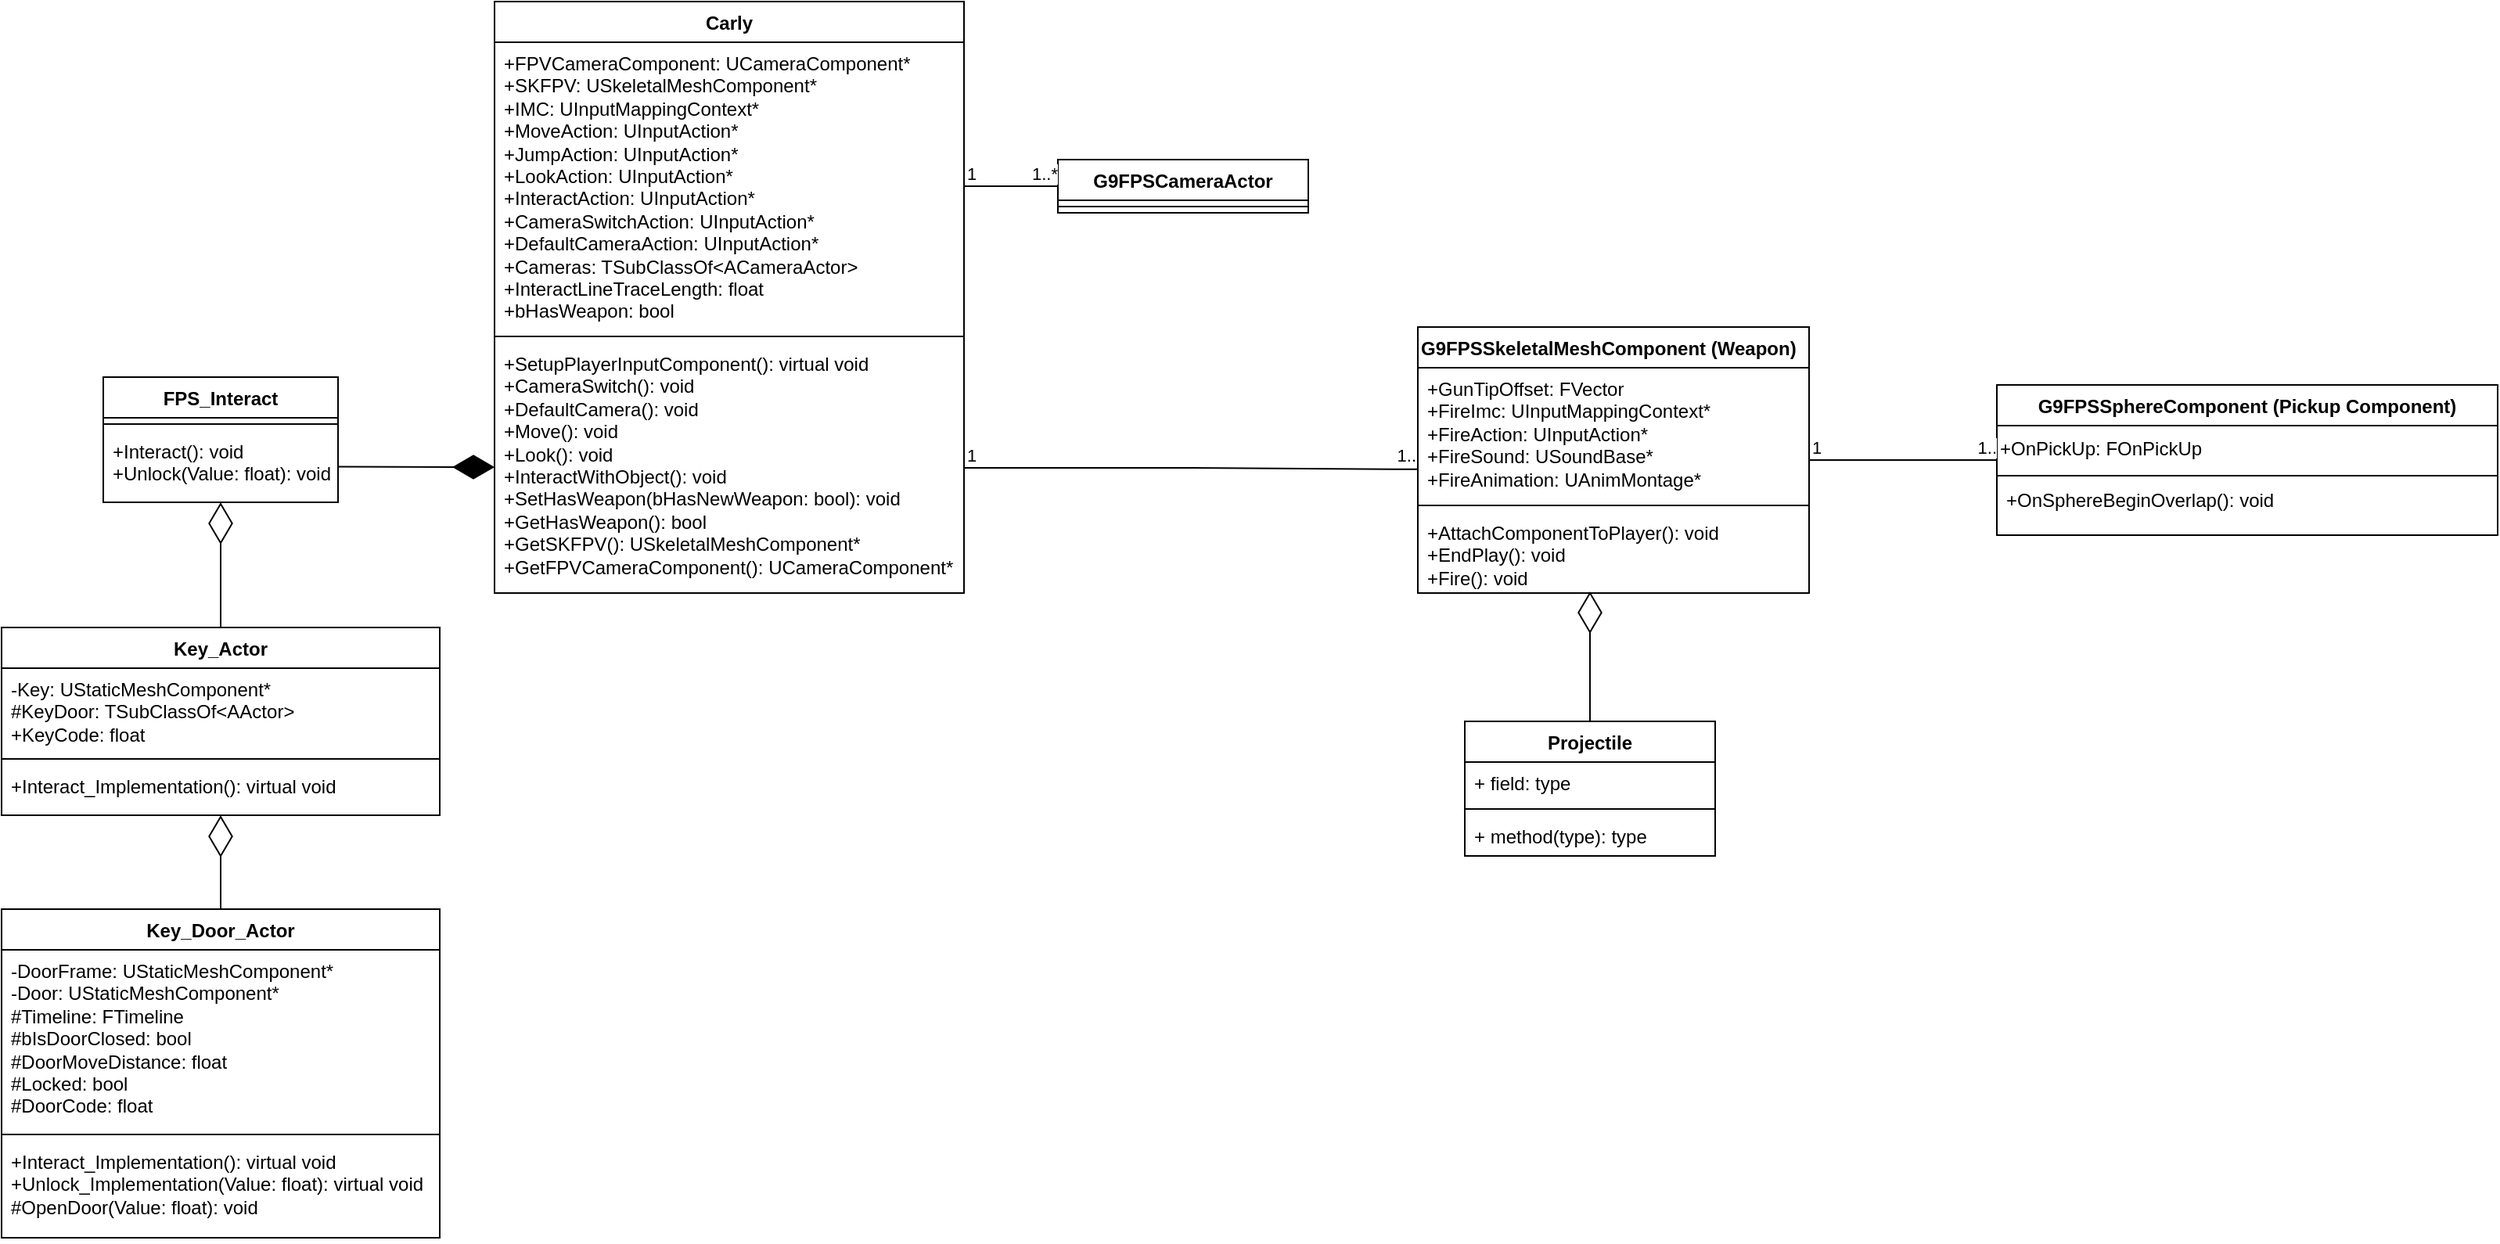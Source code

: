 <mxfile version="24.2.5" type="github">
  <diagram id="C5RBs43oDa-KdzZeNtuy" name="Page-1">
    <mxGraphModel dx="2442" dy="1518" grid="1" gridSize="10" guides="1" tooltips="1" connect="1" arrows="1" fold="1" page="1" pageScale="1" pageWidth="1920" pageHeight="1200" math="0" shadow="0">
      <root>
        <mxCell id="WIyWlLk6GJQsqaUBKTNV-0" />
        <mxCell id="WIyWlLk6GJQsqaUBKTNV-1" parent="WIyWlLk6GJQsqaUBKTNV-0" />
        <mxCell id="V3dzcObgZ_ysOxRRDQxj-25" value="G9FPSSkeletalMeshComponent (Weapon)" style="swimlane;fontStyle=1;align=left;verticalAlign=top;childLayout=stackLayout;horizontal=1;startSize=26;horizontalStack=0;resizeParent=1;resizeParentMax=0;resizeLast=0;collapsible=1;marginBottom=0;whiteSpace=wrap;html=1;" vertex="1" parent="WIyWlLk6GJQsqaUBKTNV-1">
          <mxGeometry x="1020" y="248" width="250" height="170" as="geometry" />
        </mxCell>
        <mxCell id="V3dzcObgZ_ysOxRRDQxj-26" value="+GunTipOffset: FVector&lt;div&gt;+FireImc: UInputMappingContext*&lt;/div&gt;&lt;div&gt;+FireAction: UInputAction*&lt;/div&gt;&lt;div&gt;+FireSound: USoundBase*&lt;/div&gt;&lt;div&gt;+FireAnimation: UAnimMontage*&lt;/div&gt;" style="text;strokeColor=none;fillColor=none;align=left;verticalAlign=top;spacingLeft=4;spacingRight=4;overflow=hidden;rotatable=0;points=[[0,0.5],[1,0.5]];portConstraint=eastwest;whiteSpace=wrap;html=1;" vertex="1" parent="V3dzcObgZ_ysOxRRDQxj-25">
          <mxGeometry y="26" width="250" height="84" as="geometry" />
        </mxCell>
        <mxCell id="V3dzcObgZ_ysOxRRDQxj-27" value="" style="line;strokeWidth=1;fillColor=none;align=left;verticalAlign=middle;spacingTop=-1;spacingLeft=3;spacingRight=3;rotatable=0;labelPosition=right;points=[];portConstraint=eastwest;strokeColor=inherit;" vertex="1" parent="V3dzcObgZ_ysOxRRDQxj-25">
          <mxGeometry y="110" width="250" height="8" as="geometry" />
        </mxCell>
        <mxCell id="V3dzcObgZ_ysOxRRDQxj-28" value="+AttachComponentToPlayer(): void&lt;div&gt;+EndPlay(): void&lt;/div&gt;&lt;div&gt;+Fire(): void&lt;/div&gt;" style="text;strokeColor=none;fillColor=none;align=left;verticalAlign=top;spacingLeft=4;spacingRight=4;overflow=hidden;rotatable=0;points=[[0,0.5],[1,0.5]];portConstraint=eastwest;whiteSpace=wrap;html=1;" vertex="1" parent="V3dzcObgZ_ysOxRRDQxj-25">
          <mxGeometry y="118" width="250" height="52" as="geometry" />
        </mxCell>
        <mxCell id="V3dzcObgZ_ysOxRRDQxj-29" value="G9FPSSphereComponent (Pickup Component)" style="swimlane;fontStyle=1;align=center;verticalAlign=top;childLayout=stackLayout;horizontal=1;startSize=26;horizontalStack=0;resizeParent=1;resizeParentMax=0;resizeLast=0;collapsible=1;marginBottom=0;whiteSpace=wrap;html=1;" vertex="1" parent="WIyWlLk6GJQsqaUBKTNV-1">
          <mxGeometry x="1390" y="285" width="320" height="96" as="geometry" />
        </mxCell>
        <mxCell id="V3dzcObgZ_ysOxRRDQxj-34" value="+OnPickUp: FOnPickUp" style="text;html=1;align=left;verticalAlign=middle;resizable=0;points=[];autosize=1;strokeColor=none;fillColor=none;" vertex="1" parent="V3dzcObgZ_ysOxRRDQxj-29">
          <mxGeometry y="26" width="320" height="30" as="geometry" />
        </mxCell>
        <mxCell id="V3dzcObgZ_ysOxRRDQxj-31" value="" style="line;strokeWidth=1;fillColor=none;align=left;verticalAlign=middle;spacingTop=-1;spacingLeft=3;spacingRight=3;rotatable=0;labelPosition=right;points=[];portConstraint=eastwest;strokeColor=inherit;" vertex="1" parent="V3dzcObgZ_ysOxRRDQxj-29">
          <mxGeometry y="56" width="320" height="4" as="geometry" />
        </mxCell>
        <mxCell id="V3dzcObgZ_ysOxRRDQxj-32" value="+OnSphereBeginOverlap(): void" style="text;strokeColor=none;fillColor=none;align=left;verticalAlign=top;spacingLeft=4;spacingRight=4;overflow=hidden;rotatable=0;points=[[0,0.5],[1,0.5]];portConstraint=eastwest;whiteSpace=wrap;html=1;" vertex="1" parent="V3dzcObgZ_ysOxRRDQxj-29">
          <mxGeometry y="60" width="320" height="36" as="geometry" />
        </mxCell>
        <mxCell id="V3dzcObgZ_ysOxRRDQxj-35" value="Key_Actor" style="swimlane;fontStyle=1;align=center;verticalAlign=top;childLayout=stackLayout;horizontal=1;startSize=26;horizontalStack=0;resizeParent=1;resizeParentMax=0;resizeLast=0;collapsible=1;marginBottom=0;whiteSpace=wrap;html=1;" vertex="1" parent="WIyWlLk6GJQsqaUBKTNV-1">
          <mxGeometry x="115" y="440" width="280" height="120" as="geometry" />
        </mxCell>
        <mxCell id="V3dzcObgZ_ysOxRRDQxj-36" value="-Key: UStaticMeshComponent*&lt;div&gt;#KeyDoor: TSubClassOf&amp;lt;AActor&amp;gt;&lt;/div&gt;&lt;div&gt;+KeyCode: float&lt;/div&gt;" style="text;strokeColor=none;fillColor=none;align=left;verticalAlign=top;spacingLeft=4;spacingRight=4;overflow=hidden;rotatable=0;points=[[0,0.5],[1,0.5]];portConstraint=eastwest;whiteSpace=wrap;html=1;" vertex="1" parent="V3dzcObgZ_ysOxRRDQxj-35">
          <mxGeometry y="26" width="280" height="54" as="geometry" />
        </mxCell>
        <mxCell id="V3dzcObgZ_ysOxRRDQxj-37" value="" style="line;strokeWidth=1;fillColor=none;align=left;verticalAlign=middle;spacingTop=-1;spacingLeft=3;spacingRight=3;rotatable=0;labelPosition=right;points=[];portConstraint=eastwest;strokeColor=inherit;" vertex="1" parent="V3dzcObgZ_ysOxRRDQxj-35">
          <mxGeometry y="80" width="280" height="8" as="geometry" />
        </mxCell>
        <mxCell id="V3dzcObgZ_ysOxRRDQxj-38" value="+Interact_Implementation(): virtual void&lt;div&gt;&lt;br&gt;&lt;/div&gt;" style="text;strokeColor=none;fillColor=none;align=left;verticalAlign=top;spacingLeft=4;spacingRight=4;overflow=hidden;rotatable=0;points=[[0,0.5],[1,0.5]];portConstraint=eastwest;whiteSpace=wrap;html=1;" vertex="1" parent="V3dzcObgZ_ysOxRRDQxj-35">
          <mxGeometry y="88" width="280" height="32" as="geometry" />
        </mxCell>
        <mxCell id="V3dzcObgZ_ysOxRRDQxj-39" value="Key_Door_Actor" style="swimlane;fontStyle=1;align=center;verticalAlign=top;childLayout=stackLayout;horizontal=1;startSize=26;horizontalStack=0;resizeParent=1;resizeParentMax=0;resizeLast=0;collapsible=1;marginBottom=0;whiteSpace=wrap;html=1;" vertex="1" parent="WIyWlLk6GJQsqaUBKTNV-1">
          <mxGeometry x="115" y="620" width="280" height="210" as="geometry" />
        </mxCell>
        <mxCell id="V3dzcObgZ_ysOxRRDQxj-40" value="-DoorFrame: UStaticMeshComponent*&lt;div&gt;-Door: UStaticMeshComponent*&lt;/div&gt;&lt;div&gt;#Timeline: FTimeline&lt;/div&gt;&lt;div&gt;#bIsDoorClosed: bool&lt;/div&gt;&lt;div&gt;#DoorMoveDistance: float&lt;/div&gt;&lt;div&gt;#Locked: bool&lt;/div&gt;&lt;div&gt;#DoorCode: float&lt;/div&gt;" style="text;strokeColor=none;fillColor=none;align=left;verticalAlign=top;spacingLeft=4;spacingRight=4;overflow=hidden;rotatable=0;points=[[0,0.5],[1,0.5]];portConstraint=eastwest;whiteSpace=wrap;html=1;" vertex="1" parent="V3dzcObgZ_ysOxRRDQxj-39">
          <mxGeometry y="26" width="280" height="114" as="geometry" />
        </mxCell>
        <mxCell id="V3dzcObgZ_ysOxRRDQxj-41" value="" style="line;strokeWidth=1;fillColor=none;align=left;verticalAlign=middle;spacingTop=-1;spacingLeft=3;spacingRight=3;rotatable=0;labelPosition=right;points=[];portConstraint=eastwest;strokeColor=inherit;" vertex="1" parent="V3dzcObgZ_ysOxRRDQxj-39">
          <mxGeometry y="140" width="280" height="8" as="geometry" />
        </mxCell>
        <mxCell id="V3dzcObgZ_ysOxRRDQxj-42" value="+Interact_Implementation(): virtual void&lt;div&gt;+Unlock_Implementation(Value: float): virtual void&lt;/div&gt;&lt;div&gt;#OpenDoor(Value: float): void&lt;/div&gt;" style="text;strokeColor=none;fillColor=none;align=left;verticalAlign=top;spacingLeft=4;spacingRight=4;overflow=hidden;rotatable=0;points=[[0,0.5],[1,0.5]];portConstraint=eastwest;whiteSpace=wrap;html=1;" vertex="1" parent="V3dzcObgZ_ysOxRRDQxj-39">
          <mxGeometry y="148" width="280" height="62" as="geometry" />
        </mxCell>
        <mxCell id="V3dzcObgZ_ysOxRRDQxj-44" value="Carly" style="swimlane;fontStyle=1;align=center;verticalAlign=top;childLayout=stackLayout;horizontal=1;startSize=26;horizontalStack=0;resizeParent=1;resizeParentMax=0;resizeLast=0;collapsible=1;marginBottom=0;whiteSpace=wrap;html=1;" vertex="1" parent="WIyWlLk6GJQsqaUBKTNV-1">
          <mxGeometry x="430" y="40" width="300" height="378" as="geometry" />
        </mxCell>
        <mxCell id="V3dzcObgZ_ysOxRRDQxj-45" value="+FPVCameraComponent: UCameraComponent*&lt;div&gt;+SKFPV: USkeletalMeshComponent*&lt;/div&gt;&lt;div&gt;+IMC: UInputMappingContext*&lt;/div&gt;&lt;div&gt;+MoveAction:&amp;nbsp;&lt;span style=&quot;background-color: initial;&quot;&gt;UInputAction*&lt;/span&gt;&lt;/div&gt;&lt;div&gt;&lt;span style=&quot;background-color: initial;&quot;&gt;+JumpAction:&amp;nbsp;&lt;/span&gt;&lt;span style=&quot;background-color: initial;&quot;&gt;UInputAction*&lt;/span&gt;&lt;/div&gt;&lt;div&gt;&lt;span style=&quot;background-color: initial;&quot;&gt;+LookAction:&amp;nbsp;&lt;/span&gt;&lt;span style=&quot;background-color: initial;&quot;&gt;UInputAction*&lt;/span&gt;&lt;/div&gt;&lt;div&gt;&lt;span style=&quot;background-color: initial;&quot;&gt;+InteractAction:&amp;nbsp;&lt;/span&gt;&lt;span style=&quot;background-color: initial;&quot;&gt;UInputAction*&lt;/span&gt;&lt;/div&gt;&lt;div&gt;&lt;span style=&quot;background-color: initial;&quot;&gt;+CameraSwitchAction:&amp;nbsp;&lt;/span&gt;&lt;span style=&quot;background-color: initial;&quot;&gt;UInputAction*&lt;/span&gt;&lt;/div&gt;&lt;div&gt;&lt;span style=&quot;background-color: initial;&quot;&gt;+DefaultCameraAction:&amp;nbsp;&lt;/span&gt;&lt;span style=&quot;background-color: initial;&quot;&gt;UInputAction*&lt;/span&gt;&lt;/div&gt;&lt;div&gt;+Cameras: TSubClassOf&amp;lt;ACameraActor&amp;gt;&lt;/div&gt;&lt;div&gt;+InteractLineTraceLength: float&lt;/div&gt;&lt;div&gt;+bHasWeapon: bool&lt;/div&gt;" style="text;strokeColor=none;fillColor=none;align=left;verticalAlign=top;spacingLeft=4;spacingRight=4;overflow=hidden;rotatable=0;points=[[0,0.5],[1,0.5]];portConstraint=eastwest;whiteSpace=wrap;html=1;" vertex="1" parent="V3dzcObgZ_ysOxRRDQxj-44">
          <mxGeometry y="26" width="300" height="184" as="geometry" />
        </mxCell>
        <mxCell id="V3dzcObgZ_ysOxRRDQxj-46" value="" style="line;strokeWidth=1;fillColor=none;align=left;verticalAlign=middle;spacingTop=-1;spacingLeft=3;spacingRight=3;rotatable=0;labelPosition=right;points=[];portConstraint=eastwest;strokeColor=inherit;" vertex="1" parent="V3dzcObgZ_ysOxRRDQxj-44">
          <mxGeometry y="210" width="300" height="8" as="geometry" />
        </mxCell>
        <mxCell id="V3dzcObgZ_ysOxRRDQxj-47" value="+SetupPlayerInputComponent(): virtual void&lt;div&gt;+CameraSwitch(): void&lt;/div&gt;&lt;div&gt;+DefaultCamera(): void&lt;/div&gt;&lt;div&gt;+Move(): void&lt;/div&gt;&lt;div&gt;+Look(): void&lt;/div&gt;&lt;div&gt;+InteractWithObject(): void&lt;/div&gt;&lt;div&gt;+SetHasWeapon(bHasNewWeapon: bool): void&lt;/div&gt;&lt;div&gt;+GetHasWeapon(): bool&lt;/div&gt;&lt;div&gt;+GetSKFPV(): USkeletalMeshComponent*&lt;/div&gt;&lt;div&gt;+GetFPVCameraComponent(): UCameraComponent*&lt;/div&gt;" style="text;strokeColor=none;fillColor=none;align=left;verticalAlign=top;spacingLeft=4;spacingRight=4;overflow=hidden;rotatable=0;points=[[0,0.5],[1,0.5]];portConstraint=eastwest;whiteSpace=wrap;html=1;" vertex="1" parent="V3dzcObgZ_ysOxRRDQxj-44">
          <mxGeometry y="218" width="300" height="160" as="geometry" />
        </mxCell>
        <mxCell id="V3dzcObgZ_ysOxRRDQxj-48" value="FPS_Interact" style="swimlane;fontStyle=1;align=center;verticalAlign=top;childLayout=stackLayout;horizontal=1;startSize=26;horizontalStack=0;resizeParent=1;resizeParentMax=0;resizeLast=0;collapsible=1;marginBottom=0;whiteSpace=wrap;html=1;" vertex="1" parent="WIyWlLk6GJQsqaUBKTNV-1">
          <mxGeometry x="180" y="280" width="150" height="80" as="geometry" />
        </mxCell>
        <mxCell id="V3dzcObgZ_ysOxRRDQxj-50" value="" style="line;strokeWidth=1;fillColor=none;align=left;verticalAlign=middle;spacingTop=-1;spacingLeft=3;spacingRight=3;rotatable=0;labelPosition=right;points=[];portConstraint=eastwest;strokeColor=inherit;" vertex="1" parent="V3dzcObgZ_ysOxRRDQxj-48">
          <mxGeometry y="26" width="150" height="8" as="geometry" />
        </mxCell>
        <mxCell id="V3dzcObgZ_ysOxRRDQxj-51" value="+Interact(): void&lt;div&gt;+Unlock(Value: float): void&lt;/div&gt;" style="text;strokeColor=none;fillColor=none;align=left;verticalAlign=top;spacingLeft=4;spacingRight=4;overflow=hidden;rotatable=0;points=[[0,0.5],[1,0.5]];portConstraint=eastwest;whiteSpace=wrap;html=1;" vertex="1" parent="V3dzcObgZ_ysOxRRDQxj-48">
          <mxGeometry y="34" width="150" height="46" as="geometry" />
        </mxCell>
        <mxCell id="V3dzcObgZ_ysOxRRDQxj-52" value="G9FPSCameraActor" style="swimlane;fontStyle=1;align=center;verticalAlign=top;childLayout=stackLayout;horizontal=1;startSize=26;horizontalStack=0;resizeParent=1;resizeParentMax=0;resizeLast=0;collapsible=1;marginBottom=0;whiteSpace=wrap;html=1;" vertex="1" parent="WIyWlLk6GJQsqaUBKTNV-1">
          <mxGeometry x="790" y="141" width="160" height="34" as="geometry" />
        </mxCell>
        <mxCell id="V3dzcObgZ_ysOxRRDQxj-54" value="" style="line;strokeWidth=1;fillColor=none;align=left;verticalAlign=middle;spacingTop=-1;spacingLeft=3;spacingRight=3;rotatable=0;labelPosition=right;points=[];portConstraint=eastwest;strokeColor=inherit;" vertex="1" parent="V3dzcObgZ_ysOxRRDQxj-52">
          <mxGeometry y="26" width="160" height="8" as="geometry" />
        </mxCell>
        <mxCell id="V3dzcObgZ_ysOxRRDQxj-57" value="" style="endArrow=none;html=1;edgeStyle=orthogonalEdgeStyle;rounded=0;entryX=0;entryY=0.5;entryDx=0;entryDy=0;exitX=1;exitY=0.5;exitDx=0;exitDy=0;" edge="1" parent="WIyWlLk6GJQsqaUBKTNV-1" source="V3dzcObgZ_ysOxRRDQxj-45" target="V3dzcObgZ_ysOxRRDQxj-52">
          <mxGeometry relative="1" as="geometry">
            <mxPoint x="720" y="100" as="sourcePoint" />
            <mxPoint x="880" y="100" as="targetPoint" />
          </mxGeometry>
        </mxCell>
        <mxCell id="V3dzcObgZ_ysOxRRDQxj-58" value="1" style="edgeLabel;resizable=0;html=1;align=left;verticalAlign=bottom;" connectable="0" vertex="1" parent="V3dzcObgZ_ysOxRRDQxj-57">
          <mxGeometry x="-1" relative="1" as="geometry" />
        </mxCell>
        <mxCell id="V3dzcObgZ_ysOxRRDQxj-59" value="1..*" style="edgeLabel;resizable=0;html=1;align=right;verticalAlign=bottom;" connectable="0" vertex="1" parent="V3dzcObgZ_ysOxRRDQxj-57">
          <mxGeometry x="1" relative="1" as="geometry" />
        </mxCell>
        <mxCell id="V3dzcObgZ_ysOxRRDQxj-60" value="" style="endArrow=none;html=1;edgeStyle=orthogonalEdgeStyle;rounded=0;exitX=1;exitY=0.5;exitDx=0;exitDy=0;entryX=-0.002;entryY=0.773;entryDx=0;entryDy=0;entryPerimeter=0;" edge="1" parent="WIyWlLk6GJQsqaUBKTNV-1" source="V3dzcObgZ_ysOxRRDQxj-47" target="V3dzcObgZ_ysOxRRDQxj-26">
          <mxGeometry relative="1" as="geometry">
            <mxPoint x="720" y="370" as="sourcePoint" />
            <mxPoint x="880" y="370" as="targetPoint" />
          </mxGeometry>
        </mxCell>
        <mxCell id="V3dzcObgZ_ysOxRRDQxj-61" value="1" style="edgeLabel;resizable=0;html=1;align=left;verticalAlign=bottom;" connectable="0" vertex="1" parent="V3dzcObgZ_ysOxRRDQxj-60">
          <mxGeometry x="-1" relative="1" as="geometry" />
        </mxCell>
        <mxCell id="V3dzcObgZ_ysOxRRDQxj-62" value="1.." style="edgeLabel;resizable=0;html=1;align=right;verticalAlign=bottom;" connectable="0" vertex="1" parent="V3dzcObgZ_ysOxRRDQxj-60">
          <mxGeometry x="1" relative="1" as="geometry" />
        </mxCell>
        <mxCell id="V3dzcObgZ_ysOxRRDQxj-63" value="Projectile" style="swimlane;fontStyle=1;align=center;verticalAlign=top;childLayout=stackLayout;horizontal=1;startSize=26;horizontalStack=0;resizeParent=1;resizeParentMax=0;resizeLast=0;collapsible=1;marginBottom=0;whiteSpace=wrap;html=1;" vertex="1" parent="WIyWlLk6GJQsqaUBKTNV-1">
          <mxGeometry x="1050" y="500" width="160" height="86" as="geometry" />
        </mxCell>
        <mxCell id="V3dzcObgZ_ysOxRRDQxj-64" value="+ field: type" style="text;strokeColor=none;fillColor=none;align=left;verticalAlign=top;spacingLeft=4;spacingRight=4;overflow=hidden;rotatable=0;points=[[0,0.5],[1,0.5]];portConstraint=eastwest;whiteSpace=wrap;html=1;" vertex="1" parent="V3dzcObgZ_ysOxRRDQxj-63">
          <mxGeometry y="26" width="160" height="26" as="geometry" />
        </mxCell>
        <mxCell id="V3dzcObgZ_ysOxRRDQxj-65" value="" style="line;strokeWidth=1;fillColor=none;align=left;verticalAlign=middle;spacingTop=-1;spacingLeft=3;spacingRight=3;rotatable=0;labelPosition=right;points=[];portConstraint=eastwest;strokeColor=inherit;" vertex="1" parent="V3dzcObgZ_ysOxRRDQxj-63">
          <mxGeometry y="52" width="160" height="8" as="geometry" />
        </mxCell>
        <mxCell id="V3dzcObgZ_ysOxRRDQxj-66" value="+ method(type): type" style="text;strokeColor=none;fillColor=none;align=left;verticalAlign=top;spacingLeft=4;spacingRight=4;overflow=hidden;rotatable=0;points=[[0,0.5],[1,0.5]];portConstraint=eastwest;whiteSpace=wrap;html=1;" vertex="1" parent="V3dzcObgZ_ysOxRRDQxj-63">
          <mxGeometry y="60" width="160" height="26" as="geometry" />
        </mxCell>
        <mxCell id="V3dzcObgZ_ysOxRRDQxj-67" value="" style="endArrow=diamondThin;endFill=0;endSize=24;html=1;rounded=0;exitX=0.5;exitY=0;exitDx=0;exitDy=0;entryX=0.44;entryY=0.981;entryDx=0;entryDy=0;entryPerimeter=0;" edge="1" parent="WIyWlLk6GJQsqaUBKTNV-1" source="V3dzcObgZ_ysOxRRDQxj-63" target="V3dzcObgZ_ysOxRRDQxj-28">
          <mxGeometry width="160" relative="1" as="geometry">
            <mxPoint x="1055.52" y="470.65" as="sourcePoint" />
            <mxPoint x="1060" y="400" as="targetPoint" />
          </mxGeometry>
        </mxCell>
        <mxCell id="V3dzcObgZ_ysOxRRDQxj-68" value="" style="endArrow=diamondThin;endFill=1;endSize=24;html=1;rounded=0;" edge="1" parent="WIyWlLk6GJQsqaUBKTNV-1" source="V3dzcObgZ_ysOxRRDQxj-51" target="V3dzcObgZ_ysOxRRDQxj-47">
          <mxGeometry width="160" relative="1" as="geometry">
            <mxPoint x="460" y="400" as="sourcePoint" />
            <mxPoint x="620" y="400" as="targetPoint" />
          </mxGeometry>
        </mxCell>
        <mxCell id="V3dzcObgZ_ysOxRRDQxj-70" value="" style="endArrow=diamondThin;endFill=0;endSize=24;html=1;rounded=0;" edge="1" parent="WIyWlLk6GJQsqaUBKTNV-1" source="V3dzcObgZ_ysOxRRDQxj-35" target="V3dzcObgZ_ysOxRRDQxj-51">
          <mxGeometry width="160" relative="1" as="geometry">
            <mxPoint x="240" y="380.0" as="sourcePoint" />
            <mxPoint x="241.8" y="283.772" as="targetPoint" />
          </mxGeometry>
        </mxCell>
        <mxCell id="V3dzcObgZ_ysOxRRDQxj-71" value="" style="endArrow=diamondThin;endFill=0;endSize=24;html=1;rounded=0;" edge="1" parent="WIyWlLk6GJQsqaUBKTNV-1" source="V3dzcObgZ_ysOxRRDQxj-39" target="V3dzcObgZ_ysOxRRDQxj-38">
          <mxGeometry width="160" relative="1" as="geometry">
            <mxPoint x="440" y="640" as="sourcePoint" />
            <mxPoint x="600" y="640" as="targetPoint" />
          </mxGeometry>
        </mxCell>
        <mxCell id="V3dzcObgZ_ysOxRRDQxj-74" value="" style="endArrow=none;html=1;edgeStyle=orthogonalEdgeStyle;rounded=0;" edge="1" parent="WIyWlLk6GJQsqaUBKTNV-1" source="V3dzcObgZ_ysOxRRDQxj-25" target="V3dzcObgZ_ysOxRRDQxj-29">
          <mxGeometry relative="1" as="geometry">
            <mxPoint x="1290" y="450" as="sourcePoint" />
            <mxPoint x="1450" y="450" as="targetPoint" />
          </mxGeometry>
        </mxCell>
        <mxCell id="V3dzcObgZ_ysOxRRDQxj-75" value="1" style="edgeLabel;resizable=0;html=1;align=left;verticalAlign=bottom;" connectable="0" vertex="1" parent="V3dzcObgZ_ysOxRRDQxj-74">
          <mxGeometry x="-1" relative="1" as="geometry" />
        </mxCell>
        <mxCell id="V3dzcObgZ_ysOxRRDQxj-76" value="1.." style="edgeLabel;resizable=0;html=1;align=right;verticalAlign=bottom;" connectable="0" vertex="1" parent="V3dzcObgZ_ysOxRRDQxj-74">
          <mxGeometry x="1" relative="1" as="geometry" />
        </mxCell>
      </root>
    </mxGraphModel>
  </diagram>
</mxfile>
